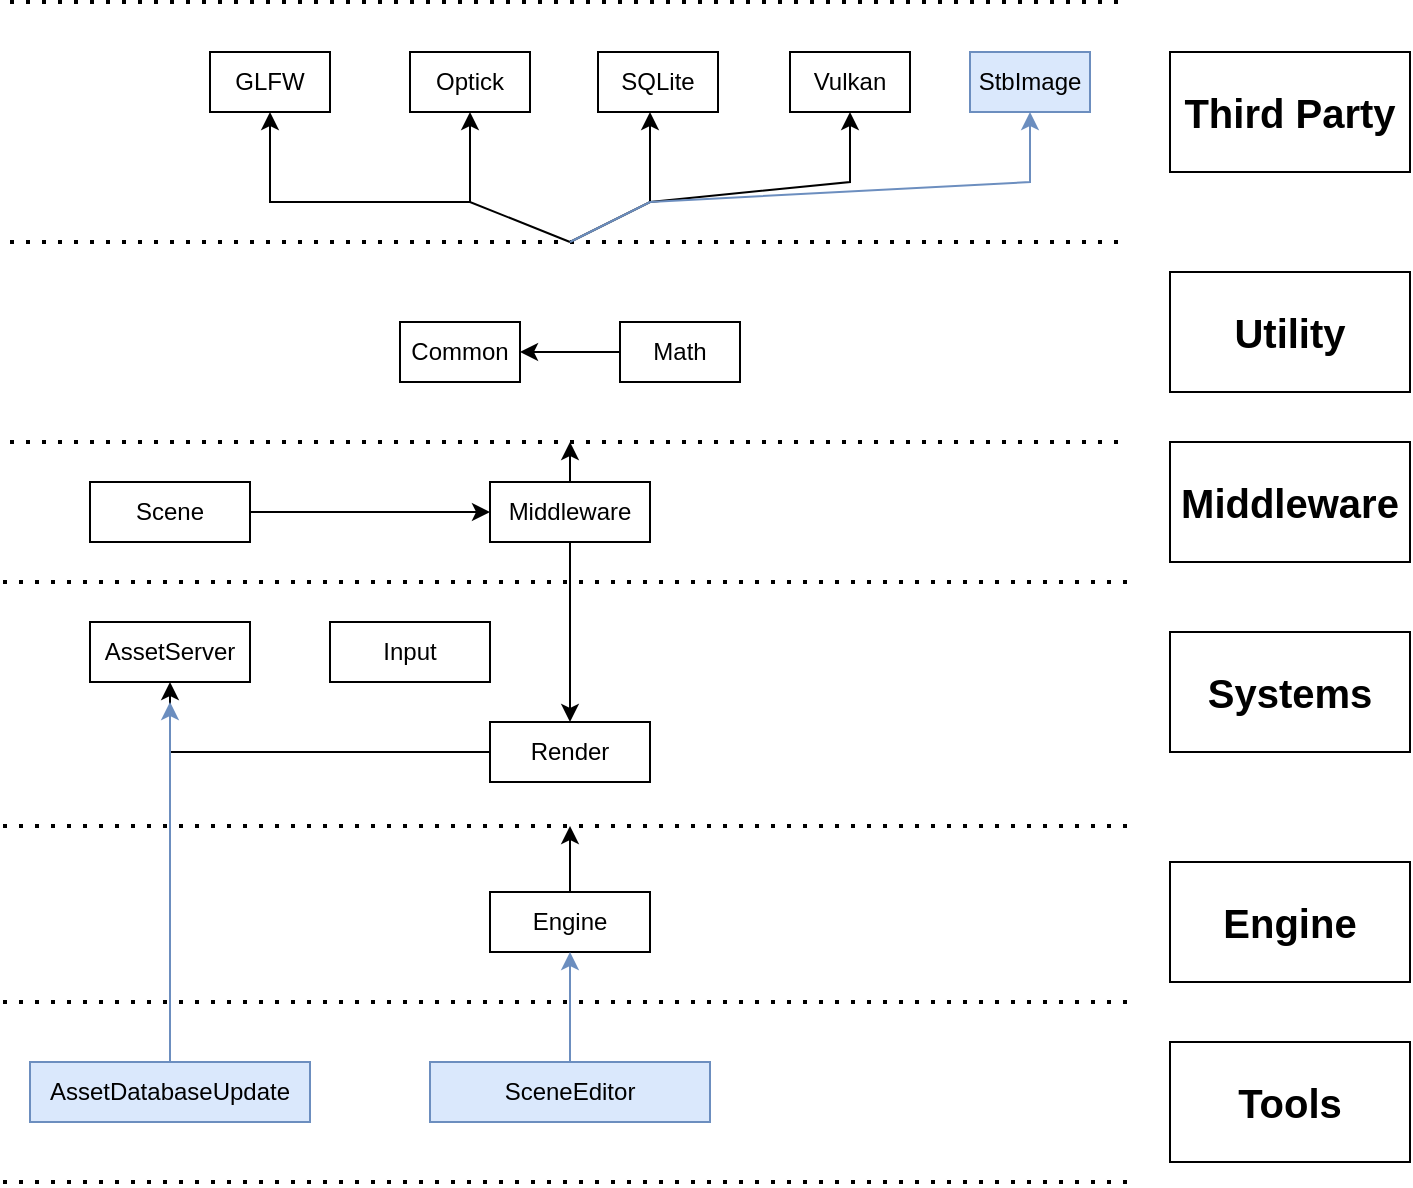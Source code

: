 <mxfile version="13.10.4" type="device"><diagram id="b-8V1uAu0qAIGnmBG4nE" name="Page-1"><mxGraphModel dx="1673" dy="979" grid="1" gridSize="10" guides="1" tooltips="1" connect="1" arrows="1" fold="1" page="1" pageScale="1" pageWidth="827" pageHeight="1169" math="0" shadow="0"><root><mxCell id="0"/><mxCell id="1" parent="0"/><mxCell id="QMWopYDwnNa-W3cTx80X-4" value="" style="endArrow=none;dashed=1;html=1;dashPattern=1 3;strokeWidth=2;" edge="1" parent="1"><mxGeometry width="50" height="50" relative="1" as="geometry"><mxPoint x="120" y="240" as="sourcePoint"/><mxPoint x="680" y="240" as="targetPoint"/></mxGeometry></mxCell><mxCell id="QMWopYDwnNa-W3cTx80X-5" value="" style="endArrow=none;dashed=1;html=1;dashPattern=1 3;strokeWidth=2;" edge="1" parent="1"><mxGeometry width="50" height="50" relative="1" as="geometry"><mxPoint x="120" y="120" as="sourcePoint"/><mxPoint x="680" y="120" as="targetPoint"/></mxGeometry></mxCell><mxCell id="QMWopYDwnNa-W3cTx80X-6" value="Third Party" style="text;html=1;fillColor=none;align=center;verticalAlign=middle;whiteSpace=wrap;rounded=0;fontSize=20;fontStyle=1;labelBorderColor=none;spacingLeft=0;strokeColor=#000000;" vertex="1" parent="1"><mxGeometry x="700" y="145" width="120" height="60" as="geometry"/></mxCell><mxCell id="QMWopYDwnNa-W3cTx80X-7" value="GLFW" style="rounded=0;whiteSpace=wrap;html=1;" vertex="1" parent="1"><mxGeometry x="220" y="145" width="60" height="30" as="geometry"/></mxCell><mxCell id="QMWopYDwnNa-W3cTx80X-8" value="Optick" style="rounded=0;whiteSpace=wrap;html=1;" vertex="1" parent="1"><mxGeometry x="320" y="145" width="60" height="30" as="geometry"/></mxCell><mxCell id="QMWopYDwnNa-W3cTx80X-9" value="SQLite" style="rounded=0;whiteSpace=wrap;html=1;" vertex="1" parent="1"><mxGeometry x="414" y="145" width="60" height="30" as="geometry"/></mxCell><mxCell id="QMWopYDwnNa-W3cTx80X-10" value="Vulkan" style="rounded=0;whiteSpace=wrap;html=1;" vertex="1" parent="1"><mxGeometry x="510" y="145" width="60" height="30" as="geometry"/></mxCell><mxCell id="QMWopYDwnNa-W3cTx80X-11" value="" style="endArrow=none;dashed=1;html=1;dashPattern=1 3;strokeWidth=2;" edge="1" parent="1"><mxGeometry width="50" height="50" relative="1" as="geometry"><mxPoint x="120" y="340" as="sourcePoint"/><mxPoint x="680" y="340" as="targetPoint"/></mxGeometry></mxCell><mxCell id="QMWopYDwnNa-W3cTx80X-12" value="Utility" style="text;html=1;fillColor=none;align=center;verticalAlign=middle;whiteSpace=wrap;rounded=0;fontSize=20;fontStyle=1;labelBorderColor=none;spacingLeft=0;strokeColor=#000000;" vertex="1" parent="1"><mxGeometry x="700" y="255" width="120" height="60" as="geometry"/></mxCell><mxCell id="QMWopYDwnNa-W3cTx80X-13" value="Common" style="rounded=0;whiteSpace=wrap;html=1;" vertex="1" parent="1"><mxGeometry x="315" y="280" width="60" height="30" as="geometry"/></mxCell><mxCell id="QMWopYDwnNa-W3cTx80X-17" style="edgeStyle=orthogonalEdgeStyle;rounded=0;orthogonalLoop=1;jettySize=auto;html=1;entryX=1;entryY=0.5;entryDx=0;entryDy=0;fontSize=20;" edge="1" parent="1" source="QMWopYDwnNa-W3cTx80X-14" target="QMWopYDwnNa-W3cTx80X-13"><mxGeometry relative="1" as="geometry"/></mxCell><mxCell id="QMWopYDwnNa-W3cTx80X-14" value="Math" style="rounded=0;whiteSpace=wrap;html=1;" vertex="1" parent="1"><mxGeometry x="425" y="280" width="60" height="30" as="geometry"/></mxCell><mxCell id="QMWopYDwnNa-W3cTx80X-18" value="" style="endArrow=classic;html=1;fontSize=20;entryX=0.5;entryY=1;entryDx=0;entryDy=0;rounded=0;" edge="1" parent="1" target="QMWopYDwnNa-W3cTx80X-7"><mxGeometry width="50" height="50" relative="1" as="geometry"><mxPoint x="400" y="240" as="sourcePoint"/><mxPoint x="480" y="260" as="targetPoint"/><Array as="points"><mxPoint x="350" y="220"/><mxPoint x="250" y="220"/></Array></mxGeometry></mxCell><mxCell id="QMWopYDwnNa-W3cTx80X-19" value="" style="endArrow=classic;html=1;fontSize=20;entryX=0.5;entryY=1;entryDx=0;entryDy=0;" edge="1" parent="1" target="QMWopYDwnNa-W3cTx80X-8"><mxGeometry width="50" height="50" relative="1" as="geometry"><mxPoint x="350" y="220" as="sourcePoint"/><mxPoint x="420" y="180" as="targetPoint"/></mxGeometry></mxCell><mxCell id="QMWopYDwnNa-W3cTx80X-20" value="" style="endArrow=classic;html=1;fontSize=20;entryX=0.5;entryY=1;entryDx=0;entryDy=0;rounded=0;" edge="1" parent="1" target="QMWopYDwnNa-W3cTx80X-10"><mxGeometry width="50" height="50" relative="1" as="geometry"><mxPoint x="400" y="240" as="sourcePoint"/><mxPoint x="440" y="175" as="targetPoint"/><Array as="points"><mxPoint x="440" y="220"/><mxPoint x="540" y="210"/></Array></mxGeometry></mxCell><mxCell id="QMWopYDwnNa-W3cTx80X-21" value="" style="endArrow=classic;html=1;fontSize=20;entryX=0.5;entryY=1;entryDx=0;entryDy=0;" edge="1" parent="1"><mxGeometry width="50" height="50" relative="1" as="geometry"><mxPoint x="440" y="220" as="sourcePoint"/><mxPoint x="440" y="175" as="targetPoint"/></mxGeometry></mxCell><mxCell id="QMWopYDwnNa-W3cTx80X-22" value="" style="endArrow=none;dashed=1;html=1;dashPattern=1 3;strokeWidth=2;" edge="1" parent="1"><mxGeometry width="50" height="50" relative="1" as="geometry"><mxPoint x="116.5" y="410" as="sourcePoint"/><mxPoint x="680" y="410" as="targetPoint"/></mxGeometry></mxCell><mxCell id="QMWopYDwnNa-W3cTx80X-37" style="edgeStyle=orthogonalEdgeStyle;rounded=0;orthogonalLoop=1;jettySize=auto;html=1;entryX=0.5;entryY=0;entryDx=0;entryDy=0;fontSize=20;" edge="1" parent="1" source="QMWopYDwnNa-W3cTx80X-23" target="QMWopYDwnNa-W3cTx80X-32"><mxGeometry relative="1" as="geometry"><Array as="points"><mxPoint x="400" y="440"/><mxPoint x="400" y="440"/></Array></mxGeometry></mxCell><mxCell id="QMWopYDwnNa-W3cTx80X-44" style="edgeStyle=orthogonalEdgeStyle;rounded=0;orthogonalLoop=1;jettySize=auto;html=1;fontSize=20;" edge="1" parent="1" source="QMWopYDwnNa-W3cTx80X-23"><mxGeometry relative="1" as="geometry"><mxPoint x="400" y="340" as="targetPoint"/></mxGeometry></mxCell><mxCell id="QMWopYDwnNa-W3cTx80X-23" value="Middleware" style="rounded=0;whiteSpace=wrap;html=1;" vertex="1" parent="1"><mxGeometry x="360" y="360" width="80" height="30" as="geometry"/></mxCell><mxCell id="QMWopYDwnNa-W3cTx80X-25" value="Middleware" style="text;html=1;fillColor=none;align=center;verticalAlign=middle;whiteSpace=wrap;rounded=0;fontSize=20;fontStyle=1;labelBorderColor=none;spacingLeft=0;strokeColor=#000000;" vertex="1" parent="1"><mxGeometry x="700" y="340" width="120" height="60" as="geometry"/></mxCell><mxCell id="QMWopYDwnNa-W3cTx80X-26" value="" style="endArrow=none;dashed=1;html=1;dashPattern=1 3;strokeWidth=2;" edge="1" parent="1"><mxGeometry width="50" height="50" relative="1" as="geometry"><mxPoint x="116.5" y="620" as="sourcePoint"/><mxPoint x="683.5" y="620" as="targetPoint"/></mxGeometry></mxCell><mxCell id="QMWopYDwnNa-W3cTx80X-43" style="edgeStyle=orthogonalEdgeStyle;rounded=0;orthogonalLoop=1;jettySize=auto;html=1;fontSize=20;" edge="1" parent="1" source="QMWopYDwnNa-W3cTx80X-27"><mxGeometry relative="1" as="geometry"><mxPoint x="400" y="532" as="targetPoint"/></mxGeometry></mxCell><mxCell id="QMWopYDwnNa-W3cTx80X-27" value="Engine" style="rounded=0;whiteSpace=wrap;html=1;" vertex="1" parent="1"><mxGeometry x="360" y="565" width="80" height="30" as="geometry"/></mxCell><mxCell id="QMWopYDwnNa-W3cTx80X-28" value="Engine" style="text;html=1;fillColor=none;align=center;verticalAlign=middle;whiteSpace=wrap;rounded=0;fontSize=20;fontStyle=1;labelBorderColor=none;spacingLeft=0;strokeColor=#000000;" vertex="1" parent="1"><mxGeometry x="700" y="550" width="120" height="60" as="geometry"/></mxCell><mxCell id="QMWopYDwnNa-W3cTx80X-29" value="" style="endArrow=none;dashed=1;html=1;dashPattern=1 3;strokeWidth=2;" edge="1" parent="1"><mxGeometry width="50" height="50" relative="1" as="geometry"><mxPoint x="116.5" y="532" as="sourcePoint"/><mxPoint x="683.5" y="532" as="targetPoint"/></mxGeometry></mxCell><mxCell id="QMWopYDwnNa-W3cTx80X-36" style="edgeStyle=orthogonalEdgeStyle;rounded=0;orthogonalLoop=1;jettySize=auto;html=1;entryX=0;entryY=0.5;entryDx=0;entryDy=0;fontSize=20;" edge="1" parent="1" source="QMWopYDwnNa-W3cTx80X-30" target="QMWopYDwnNa-W3cTx80X-23"><mxGeometry relative="1" as="geometry"/></mxCell><mxCell id="QMWopYDwnNa-W3cTx80X-30" value="Scene" style="rounded=0;whiteSpace=wrap;html=1;" vertex="1" parent="1"><mxGeometry x="160" y="360" width="80" height="30" as="geometry"/></mxCell><mxCell id="QMWopYDwnNa-W3cTx80X-31" value="Systems" style="text;html=1;fillColor=none;align=center;verticalAlign=middle;whiteSpace=wrap;rounded=0;fontSize=20;fontStyle=1;labelBorderColor=none;spacingLeft=0;strokeColor=#000000;" vertex="1" parent="1"><mxGeometry x="700" y="435" width="120" height="60" as="geometry"/></mxCell><mxCell id="QMWopYDwnNa-W3cTx80X-42" style="edgeStyle=orthogonalEdgeStyle;rounded=0;orthogonalLoop=1;jettySize=auto;html=1;entryX=0.5;entryY=1;entryDx=0;entryDy=0;fontSize=20;" edge="1" parent="1" source="QMWopYDwnNa-W3cTx80X-32" target="QMWopYDwnNa-W3cTx80X-40"><mxGeometry relative="1" as="geometry"/></mxCell><mxCell id="QMWopYDwnNa-W3cTx80X-32" value="Render" style="rounded=0;whiteSpace=wrap;html=1;" vertex="1" parent="1"><mxGeometry x="360" y="480" width="80" height="30" as="geometry"/></mxCell><mxCell id="QMWopYDwnNa-W3cTx80X-39" value="Input" style="rounded=0;whiteSpace=wrap;html=1;" vertex="1" parent="1"><mxGeometry x="280" y="430" width="80" height="30" as="geometry"/></mxCell><mxCell id="QMWopYDwnNa-W3cTx80X-40" value="AssetServer" style="rounded=0;whiteSpace=wrap;html=1;" vertex="1" parent="1"><mxGeometry x="160" y="430" width="80" height="30" as="geometry"/></mxCell><mxCell id="QMWopYDwnNa-W3cTx80X-50" value="StbImage" style="rounded=0;whiteSpace=wrap;html=1;fillColor=#dae8fc;strokeColor=#6c8ebf;" vertex="1" parent="1"><mxGeometry x="600" y="145" width="60" height="30" as="geometry"/></mxCell><mxCell id="QMWopYDwnNa-W3cTx80X-51" value="" style="endArrow=classic;html=1;fontSize=20;entryX=0.5;entryY=1;entryDx=0;entryDy=0;rounded=0;fillColor=#dae8fc;strokeColor=#6c8ebf;" edge="1" parent="1" target="QMWopYDwnNa-W3cTx80X-50"><mxGeometry width="50" height="50" relative="1" as="geometry"><mxPoint x="400" y="240" as="sourcePoint"/><mxPoint x="550" y="185" as="targetPoint"/><Array as="points"><mxPoint x="440" y="220"/><mxPoint x="630" y="210"/></Array></mxGeometry></mxCell><mxCell id="QMWopYDwnNa-W3cTx80X-52" value="Tools" style="text;html=1;fillColor=none;align=center;verticalAlign=middle;whiteSpace=wrap;rounded=0;fontSize=20;fontStyle=1;labelBorderColor=none;spacingLeft=0;strokeColor=#000000;" vertex="1" parent="1"><mxGeometry x="700" y="640" width="120" height="60" as="geometry"/></mxCell><mxCell id="QMWopYDwnNa-W3cTx80X-54" style="edgeStyle=orthogonalEdgeStyle;rounded=0;orthogonalLoop=1;jettySize=auto;html=1;fontSize=20;fillColor=#dae8fc;strokeColor=#6c8ebf;" edge="1" parent="1" source="QMWopYDwnNa-W3cTx80X-53"><mxGeometry relative="1" as="geometry"><mxPoint x="200" y="470" as="targetPoint"/></mxGeometry></mxCell><mxCell id="QMWopYDwnNa-W3cTx80X-53" value="AssetDatabaseUpdate" style="rounded=0;whiteSpace=wrap;html=1;fillColor=#dae8fc;strokeColor=#6c8ebf;" vertex="1" parent="1"><mxGeometry x="130" y="650" width="140" height="30" as="geometry"/></mxCell><mxCell id="QMWopYDwnNa-W3cTx80X-56" style="edgeStyle=orthogonalEdgeStyle;rounded=0;orthogonalLoop=1;jettySize=auto;html=1;entryX=0.5;entryY=1;entryDx=0;entryDy=0;fontSize=20;fillColor=#dae8fc;strokeColor=#6c8ebf;" edge="1" parent="1" source="QMWopYDwnNa-W3cTx80X-55" target="QMWopYDwnNa-W3cTx80X-27"><mxGeometry relative="1" as="geometry"/></mxCell><mxCell id="QMWopYDwnNa-W3cTx80X-55" value="SceneEditor" style="rounded=0;whiteSpace=wrap;html=1;fillColor=#dae8fc;strokeColor=#6c8ebf;" vertex="1" parent="1"><mxGeometry x="330" y="650" width="140" height="30" as="geometry"/></mxCell><mxCell id="QMWopYDwnNa-W3cTx80X-57" value="" style="endArrow=none;dashed=1;html=1;dashPattern=1 3;strokeWidth=2;" edge="1" parent="1"><mxGeometry width="50" height="50" relative="1" as="geometry"><mxPoint x="116.5" y="710" as="sourcePoint"/><mxPoint x="683.5" y="710" as="targetPoint"/></mxGeometry></mxCell></root></mxGraphModel></diagram></mxfile>